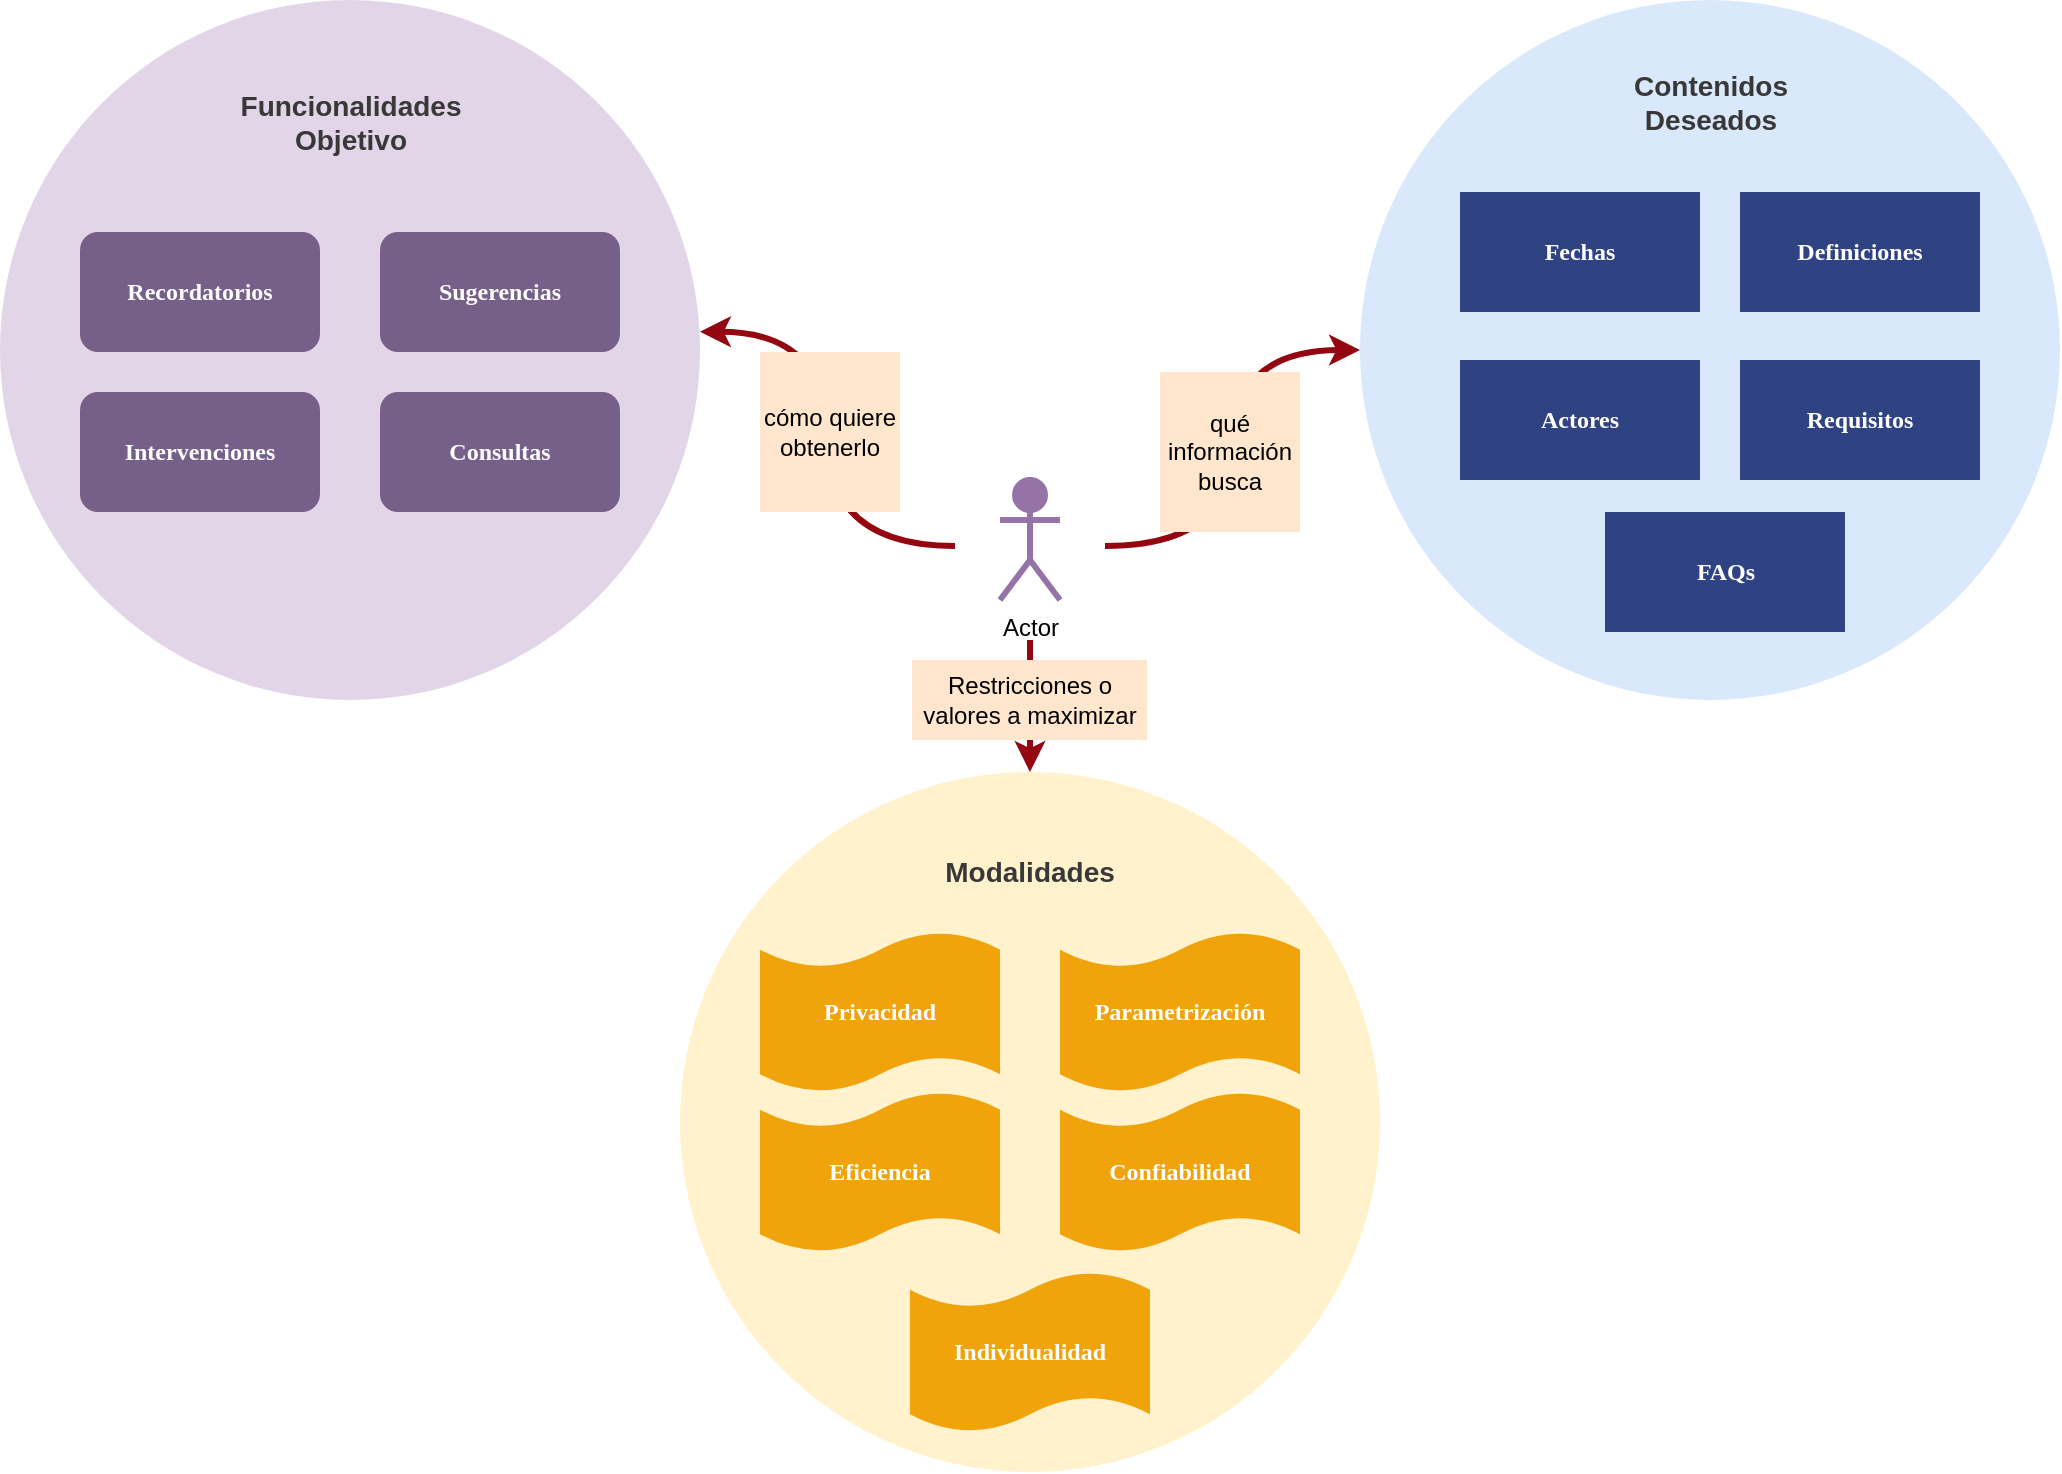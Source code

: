 <mxfile version="14.9.2"><diagram id="mG4Jefa-LbxsQevgPufe" name="Page-1"><mxGraphModel dx="1646" dy="878" grid="1" gridSize="10" guides="1" tooltips="1" connect="1" arrows="1" fold="1" page="1" pageScale="1" pageWidth="1169" pageHeight="827" math="0" shadow="0"><root><mxCell id="0"/><mxCell id="1" parent="0"/><mxCell id="GrmJbtkL0mhi_DPXsYQG-8" style="edgeStyle=orthogonalEdgeStyle;orthogonalLoop=1;jettySize=auto;html=1;exitX=0;exitY=0.5;exitDx=0;exitDy=0;entryX=1;entryY=0.474;entryDx=0;entryDy=0;entryPerimeter=0;curved=1;strokeWidth=3;strokeColor=#940711;" parent="1" source="GrmJbtkL0mhi_DPXsYQG-7" target="GrmJbtkL0mhi_DPXsYQG-2" edge="1"><mxGeometry relative="1" as="geometry"/></mxCell><mxCell id="GrmJbtkL0mhi_DPXsYQG-9" style="edgeStyle=orthogonalEdgeStyle;orthogonalLoop=1;jettySize=auto;html=1;exitX=1;exitY=0.5;exitDx=0;exitDy=0;entryX=0;entryY=0.5;entryDx=0;entryDy=0;curved=1;strokeWidth=3;strokeColor=#940711;" parent="1" source="GrmJbtkL0mhi_DPXsYQG-7" target="GrmJbtkL0mhi_DPXsYQG-4" edge="1"><mxGeometry relative="1" as="geometry"/></mxCell><mxCell id="GrmJbtkL0mhi_DPXsYQG-10" style="edgeStyle=orthogonalEdgeStyle;rounded=0;orthogonalLoop=1;jettySize=auto;html=1;entryX=0.5;entryY=0;entryDx=0;entryDy=0;strokeWidth=3;strokeColor=#940711;" parent="1" source="GrmJbtkL0mhi_DPXsYQG-7" target="GrmJbtkL0mhi_DPXsYQG-3" edge="1"><mxGeometry relative="1" as="geometry"/></mxCell><mxCell id="GrmJbtkL0mhi_DPXsYQG-7" value="" style="rounded=0;whiteSpace=wrap;html=1;strokeColor=none;" parent="1" vertex="1"><mxGeometry x="547.5" y="290" width="75" height="94" as="geometry"/></mxCell><mxCell id="GrmJbtkL0mhi_DPXsYQG-1" value="Actor" style="shape=umlActor;verticalLabelPosition=bottom;verticalAlign=top;html=1;outlineConnect=0;strokeColor=#9673A6;fillColor=#9673A6;strokeWidth=3;" parent="1" vertex="1"><mxGeometry x="570" y="304" width="30" height="60" as="geometry"/></mxCell><mxCell id="GrmJbtkL0mhi_DPXsYQG-3" value="" style="ellipse;whiteSpace=wrap;html=1;aspect=fixed;fillColor=#fff2cc;strokeColor=none;" parent="1" vertex="1"><mxGeometry x="410" y="450" width="350" height="350" as="geometry"/></mxCell><mxCell id="GrmJbtkL0mhi_DPXsYQG-2" value="" style="ellipse;whiteSpace=wrap;html=1;aspect=fixed;fillColor=#e1d5e7;strokeColor=none;" parent="1" vertex="1"><mxGeometry x="70" y="64" width="350" height="350" as="geometry"/></mxCell><mxCell id="GrmJbtkL0mhi_DPXsYQG-4" value="" style="ellipse;whiteSpace=wrap;html=1;aspect=fixed;fillColor=#dae8fc;strokeColor=none;" parent="1" vertex="1"><mxGeometry x="750" y="64" width="350" height="350" as="geometry"/></mxCell><mxCell id="GrmJbtkL0mhi_DPXsYQG-11" value="cómo quiere obtenerlo" style="rounded=0;whiteSpace=wrap;html=1;fillColor=#ffe6cc;strokeColor=none;" parent="1" vertex="1"><mxGeometry x="450" y="240" width="70" height="80" as="geometry"/></mxCell><mxCell id="GrmJbtkL0mhi_DPXsYQG-13" value="qué información busca" style="rounded=0;whiteSpace=wrap;html=1;fillColor=#ffe6cc;strokeColor=none;" parent="1" vertex="1"><mxGeometry x="650" y="250" width="70" height="80" as="geometry"/></mxCell><mxCell id="GrmJbtkL0mhi_DPXsYQG-14" value="Restricciones o valores a maximizar" style="rounded=0;whiteSpace=wrap;html=1;fillColor=#ffe6cc;strokeColor=none;" parent="1" vertex="1"><mxGeometry x="526" y="394" width="117.5" height="40" as="geometry"/></mxCell><mxCell id="GrmJbtkL0mhi_DPXsYQG-15" value="Funcionalidades Objetivo" style="text;html=1;strokeColor=none;fillColor=none;align=center;verticalAlign=middle;whiteSpace=wrap;rounded=0;fontSize=14;fontStyle=1;fontColor=#383838;" parent="1" vertex="1"><mxGeometry x="177.5" y="100" width="135" height="50" as="geometry"/></mxCell><mxCell id="GrmJbtkL0mhi_DPXsYQG-16" value="&lt;font style=&quot;font-size: 14px&quot;&gt;Contenidos Deseados&lt;/font&gt;" style="text;html=1;strokeColor=none;fillColor=none;align=center;verticalAlign=middle;whiteSpace=wrap;rounded=0;fontSize=14;fontStyle=1;fontColor=#383838;" parent="1" vertex="1"><mxGeometry x="857.5" y="90" width="135" height="50" as="geometry"/></mxCell><mxCell id="GrmJbtkL0mhi_DPXsYQG-17" value="Modalidades" style="text;html=1;strokeColor=none;fillColor=none;align=center;verticalAlign=middle;whiteSpace=wrap;rounded=0;fontSize=14;fontStyle=1;fontColor=#383838;" parent="1" vertex="1"><mxGeometry x="565" y="490" width="40" height="20" as="geometry"/></mxCell><mxCell id="GrmJbtkL0mhi_DPXsYQG-18" value="Confiabilidad" style="shape=tape;whiteSpace=wrap;html=1;size=0.222;fillColor=#f0a30a;strokeColor=none;fontColor=#FFFFFF;fontStyle=1;fontFamily=Verdana;" parent="1" vertex="1"><mxGeometry x="600" y="610" width="120" height="80" as="geometry"/></mxCell><mxCell id="GrmJbtkL0mhi_DPXsYQG-19" value="Recordatorios" style="rounded=1;whiteSpace=wrap;html=1;fillColor=#76608a;strokeColor=none;fontColor=#FFFFFF;fontStyle=1;fontFamily=Verdana;" parent="1" vertex="1"><mxGeometry x="110" y="180" width="120" height="60" as="geometry"/></mxCell><mxCell id="GrmJbtkL0mhi_DPXsYQG-20" value="Fechas" style="rounded=0;whiteSpace=wrap;html=1;strokeColor=none;fillColor=#2F4282;fontColor=#FFFFFF;fontStyle=1;fontFamily=Verdana;" parent="1" vertex="1"><mxGeometry x="800" y="160" width="120" height="60" as="geometry"/></mxCell><mxCell id="GrmJbtkL0mhi_DPXsYQG-21" value="Sugerencias" style="rounded=1;whiteSpace=wrap;html=1;fillColor=#76608a;strokeColor=none;fontColor=#FFFFFF;fontStyle=1;fontFamily=Verdana;" parent="1" vertex="1"><mxGeometry x="260" y="180" width="120" height="60" as="geometry"/></mxCell><mxCell id="GrmJbtkL0mhi_DPXsYQG-22" value="Intervenciones" style="rounded=1;whiteSpace=wrap;html=1;fillColor=#76608a;strokeColor=none;fontColor=#FFFFFF;fontStyle=1;fontFamily=Verdana;" parent="1" vertex="1"><mxGeometry x="110" y="260" width="120" height="60" as="geometry"/></mxCell><mxCell id="GrmJbtkL0mhi_DPXsYQG-23" value="Consultas" style="rounded=1;whiteSpace=wrap;html=1;fillColor=#76608a;strokeColor=none;fontColor=#FFFFFF;fontStyle=1;fontFamily=Verdana;" parent="1" vertex="1"><mxGeometry x="260" y="260" width="120" height="60" as="geometry"/></mxCell><mxCell id="GrmJbtkL0mhi_DPXsYQG-24" value="Individualidad" style="shape=tape;whiteSpace=wrap;html=1;size=0.222;fillColor=#f0a30a;strokeColor=none;fontColor=#FFFFFF;fontStyle=1;fontFamily=Verdana;" parent="1" vertex="1"><mxGeometry x="525" y="700" width="120" height="80" as="geometry"/></mxCell><mxCell id="GrmJbtkL0mhi_DPXsYQG-25" value="Eficiencia" style="shape=tape;whiteSpace=wrap;html=1;size=0.222;fillColor=#f0a30a;strokeColor=none;fontColor=#FFFFFF;fontStyle=1;fontFamily=Verdana;" parent="1" vertex="1"><mxGeometry x="450" y="610" width="120" height="80" as="geometry"/></mxCell><mxCell id="GrmJbtkL0mhi_DPXsYQG-26" value="Parametrización" style="shape=tape;whiteSpace=wrap;html=1;size=0.222;fillColor=#f0a30a;strokeColor=none;fontColor=#FFFFFF;fontStyle=1;fontFamily=Verdana;" parent="1" vertex="1"><mxGeometry x="600" y="530" width="120" height="80" as="geometry"/></mxCell><mxCell id="GrmJbtkL0mhi_DPXsYQG-27" value="Privacidad" style="shape=tape;whiteSpace=wrap;html=1;size=0.222;fillColor=#f0a30a;strokeColor=none;fontColor=#FFFFFF;fontStyle=1;fontFamily=Verdana;" parent="1" vertex="1"><mxGeometry x="450" y="530" width="120" height="80" as="geometry"/></mxCell><mxCell id="GrmJbtkL0mhi_DPXsYQG-28" value="Definiciones" style="rounded=0;whiteSpace=wrap;html=1;strokeColor=none;fillColor=#2F4282;fontColor=#FFFFFF;fontStyle=1;fontFamily=Verdana;" parent="1" vertex="1"><mxGeometry x="940" y="160" width="120" height="60" as="geometry"/></mxCell><mxCell id="GrmJbtkL0mhi_DPXsYQG-29" value="Actores" style="rounded=0;whiteSpace=wrap;html=1;strokeColor=none;fillColor=#2F4282;fontColor=#FFFFFF;fontStyle=1;fontFamily=Verdana;" parent="1" vertex="1"><mxGeometry x="800" y="244" width="120" height="60" as="geometry"/></mxCell><mxCell id="GrmJbtkL0mhi_DPXsYQG-30" value="Requisitos" style="rounded=0;whiteSpace=wrap;html=1;strokeColor=none;fillColor=#2F4282;fontColor=#FFFFFF;fontStyle=1;fontFamily=Verdana;" parent="1" vertex="1"><mxGeometry x="940" y="244" width="120" height="60" as="geometry"/></mxCell><mxCell id="GrmJbtkL0mhi_DPXsYQG-33" value="FAQs" style="rounded=0;whiteSpace=wrap;html=1;strokeColor=none;fillColor=#2F4282;fontColor=#FFFFFF;fontStyle=1;fontFamily=Verdana;" parent="1" vertex="1"><mxGeometry x="872.5" y="320" width="120" height="60" as="geometry"/></mxCell></root></mxGraphModel></diagram></mxfile>
